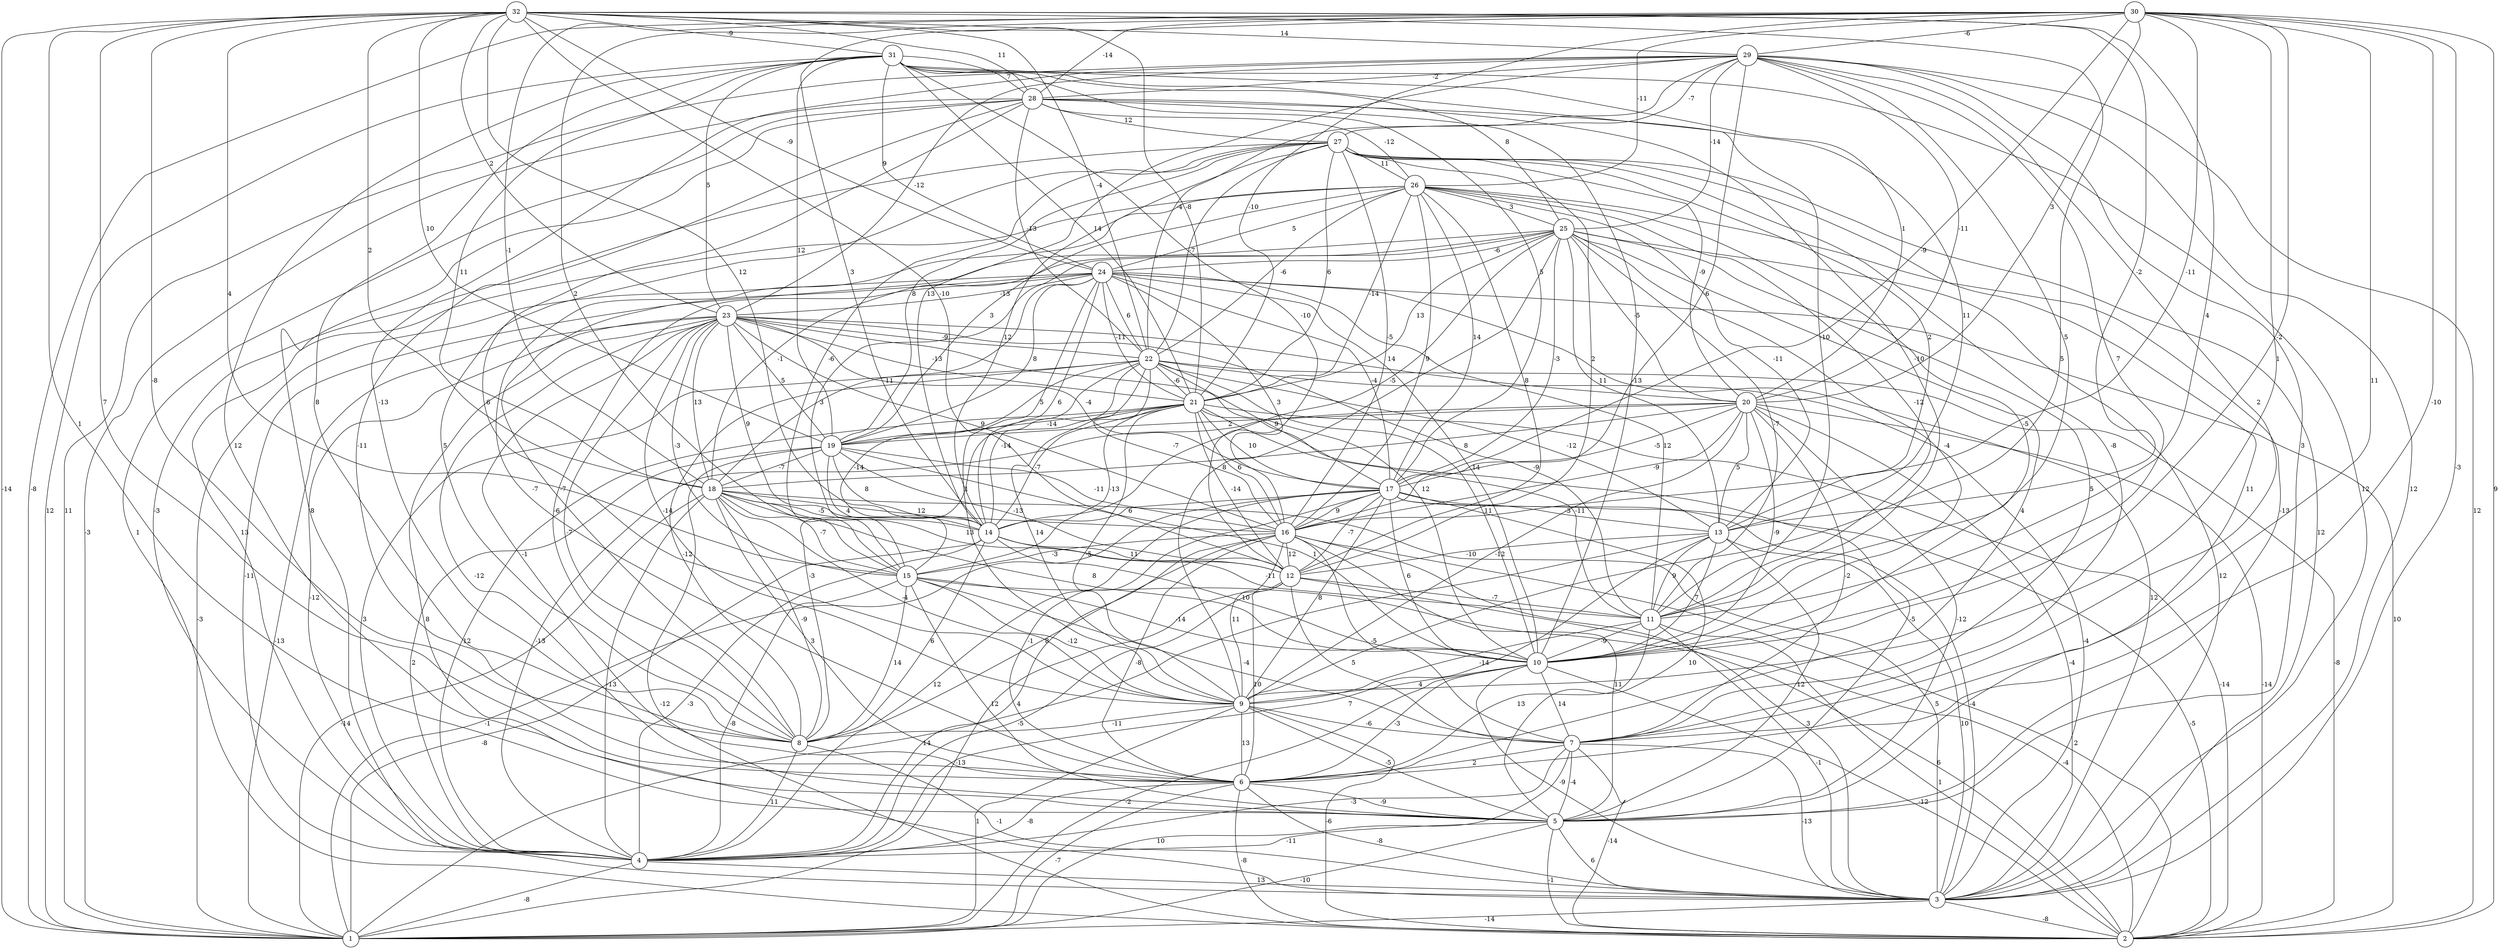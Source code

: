 graph { 
	 fontname="Helvetica,Arial,sans-serif" 
	 node [shape = circle]; 
	 32 -- 1 [label = "-14"];
	 32 -- 5 [label = "1"];
	 32 -- 6 [label = "7"];
	 32 -- 8 [label = "-8"];
	 32 -- 9 [label = "5"];
	 32 -- 11 [label = "4"];
	 32 -- 12 [label = "-10"];
	 32 -- 13 [label = "-2"];
	 32 -- 14 [label = "12"];
	 32 -- 15 [label = "4"];
	 32 -- 18 [label = "2"];
	 32 -- 19 [label = "10"];
	 32 -- 21 [label = "-8"];
	 32 -- 22 [label = "-4"];
	 32 -- 23 [label = "2"];
	 32 -- 24 [label = "-9"];
	 32 -- 28 [label = "11"];
	 32 -- 29 [label = "14"];
	 32 -- 31 [label = "-9"];
	 31 -- 1 [label = "12"];
	 31 -- 3 [label = "12"];
	 31 -- 5 [label = "12"];
	 31 -- 8 [label = "8"];
	 31 -- 11 [label = "-10"];
	 31 -- 12 [label = "-10"];
	 31 -- 17 [label = "5"];
	 31 -- 18 [label = "11"];
	 31 -- 19 [label = "12"];
	 31 -- 20 [label = "1"];
	 31 -- 21 [label = "14"];
	 31 -- 23 [label = "5"];
	 31 -- 24 [label = "9"];
	 31 -- 25 [label = "8"];
	 31 -- 28 [label = "7"];
	 30 -- 1 [label = "-8"];
	 30 -- 2 [label = "9"];
	 30 -- 3 [label = "-3"];
	 30 -- 6 [label = "-10"];
	 30 -- 7 [label = "11"];
	 30 -- 9 [label = "1"];
	 30 -- 10 [label = "-2"];
	 30 -- 14 [label = "3"];
	 30 -- 15 [label = "2"];
	 30 -- 16 [label = "-11"];
	 30 -- 17 [label = "-9"];
	 30 -- 18 [label = "-1"];
	 30 -- 20 [label = "3"];
	 30 -- 21 [label = "-10"];
	 30 -- 26 [label = "-11"];
	 30 -- 28 [label = "-14"];
	 30 -- 29 [label = "-6"];
	 29 -- 1 [label = "11"];
	 29 -- 2 [label = "12"];
	 29 -- 3 [label = "12"];
	 29 -- 5 [label = "3"];
	 29 -- 7 [label = "2"];
	 29 -- 8 [label = "-13"];
	 29 -- 10 [label = "7"];
	 29 -- 11 [label = "5"];
	 29 -- 14 [label = "13"];
	 29 -- 16 [label = "-6"];
	 29 -- 20 [label = "-11"];
	 29 -- 22 [label = "-4"];
	 29 -- 23 [label = "-12"];
	 29 -- 25 [label = "-14"];
	 29 -- 27 [label = "-7"];
	 29 -- 28 [label = "-2"];
	 28 -- 1 [label = "-3"];
	 28 -- 2 [label = "1"];
	 28 -- 3 [label = "8"];
	 28 -- 6 [label = "-11"];
	 28 -- 9 [label = "6"];
	 28 -- 10 [label = "-13"];
	 28 -- 11 [label = "-10"];
	 28 -- 13 [label = "11"];
	 28 -- 22 [label = "-13"];
	 28 -- 26 [label = "-12"];
	 28 -- 27 [label = "12"];
	 27 -- 3 [label = "12"];
	 27 -- 4 [label = "-3"];
	 27 -- 5 [label = "11"];
	 27 -- 7 [label = "-8"];
	 27 -- 8 [label = "5"];
	 27 -- 12 [label = "2"];
	 27 -- 13 [label = "2"];
	 27 -- 14 [label = "12"];
	 27 -- 15 [label = "-6"];
	 27 -- 16 [label = "-5"];
	 27 -- 19 [label = "8"];
	 27 -- 20 [label = "-9"];
	 27 -- 21 [label = "6"];
	 27 -- 22 [label = "-7"];
	 27 -- 26 [label = "11"];
	 26 -- 4 [label = "13"];
	 26 -- 5 [label = "-13"];
	 26 -- 6 [label = "-7"];
	 26 -- 10 [label = "-5"];
	 26 -- 11 [label = "-12"];
	 26 -- 12 [label = "8"];
	 26 -- 13 [label = "-11"];
	 26 -- 16 [label = "9"];
	 26 -- 17 [label = "14"];
	 26 -- 19 [label = "3"];
	 26 -- 21 [label = "-14"];
	 26 -- 22 [label = "-6"];
	 26 -- 24 [label = "5"];
	 26 -- 25 [label = "3"];
	 25 -- 3 [label = "12"];
	 25 -- 6 [label = "4"];
	 25 -- 7 [label = "5"];
	 25 -- 8 [label = "-7"];
	 25 -- 9 [label = "8"];
	 25 -- 10 [label = "-4"];
	 25 -- 11 [label = "-7"];
	 25 -- 13 [label = "11"];
	 25 -- 14 [label = "-5"];
	 25 -- 15 [label = "3"];
	 25 -- 17 [label = "-3"];
	 25 -- 18 [label = "-1"];
	 25 -- 20 [label = "-5"];
	 25 -- 21 [label = "13"];
	 25 -- 24 [label = "-6"];
	 24 -- 1 [label = "-3"];
	 24 -- 2 [label = "10"];
	 24 -- 3 [label = "12"];
	 24 -- 4 [label = "-11"];
	 24 -- 8 [label = "-6"];
	 24 -- 9 [label = "1"];
	 24 -- 10 [label = "14"];
	 24 -- 11 [label = "12"];
	 24 -- 14 [label = "6"];
	 24 -- 16 [label = "3"];
	 24 -- 17 [label = "-4"];
	 24 -- 18 [label = "11"];
	 24 -- 19 [label = "8"];
	 24 -- 21 [label = "-11"];
	 24 -- 22 [label = "6"];
	 24 -- 23 [label = "-13"];
	 23 -- 1 [label = "-13"];
	 23 -- 3 [label = "8"];
	 23 -- 4 [label = "-12"];
	 23 -- 5 [label = "-12"];
	 23 -- 6 [label = "-1"];
	 23 -- 8 [label = "-7"];
	 23 -- 9 [label = "-14"];
	 23 -- 10 [label = "12"];
	 23 -- 11 [label = "-9"];
	 23 -- 14 [label = "9"];
	 23 -- 15 [label = "-3"];
	 23 -- 16 [label = "9"];
	 23 -- 17 [label = "-4"];
	 23 -- 18 [label = "13"];
	 23 -- 19 [label = "5"];
	 23 -- 20 [label = "14"];
	 23 -- 21 [label = "-13"];
	 23 -- 22 [label = "-9"];
	 22 -- 2 [label = "-8"];
	 22 -- 3 [label = "-4"];
	 22 -- 4 [label = "3"];
	 22 -- 8 [label = "-12"];
	 22 -- 9 [label = "14"];
	 22 -- 10 [label = "11"];
	 22 -- 13 [label = "-12"];
	 22 -- 14 [label = "-14"];
	 22 -- 15 [label = "-14"];
	 22 -- 16 [label = "-7"];
	 22 -- 17 [label = "9"];
	 22 -- 19 [label = "5"];
	 22 -- 21 [label = "-6"];
	 21 -- 2 [label = "-14"];
	 21 -- 4 [label = "12"];
	 21 -- 5 [label = "-5"];
	 21 -- 8 [label = "-3"];
	 21 -- 9 [label = "-5"];
	 21 -- 11 [label = "-11"];
	 21 -- 12 [label = "-14"];
	 21 -- 14 [label = "-7"];
	 21 -- 15 [label = "-13"];
	 21 -- 16 [label = "6"];
	 21 -- 17 [label = "10"];
	 21 -- 19 [label = "-14"];
	 20 -- 2 [label = "-14"];
	 20 -- 3 [label = "-4"];
	 20 -- 4 [label = "-13"];
	 20 -- 5 [label = "-12"];
	 20 -- 7 [label = "-2"];
	 20 -- 9 [label = "-12"];
	 20 -- 10 [label = "-9"];
	 20 -- 13 [label = "5"];
	 20 -- 16 [label = "-9"];
	 20 -- 17 [label = "-5"];
	 20 -- 18 [label = "8"];
	 20 -- 19 [label = "2"];
	 19 -- 2 [label = "-12"];
	 19 -- 4 [label = "2"];
	 19 -- 10 [label = "1"];
	 19 -- 12 [label = "-13"];
	 19 -- 14 [label = "8"];
	 19 -- 15 [label = "4"];
	 19 -- 16 [label = "-11"];
	 19 -- 18 [label = "-7"];
	 18 -- 1 [label = "-14"];
	 18 -- 3 [label = "5"];
	 18 -- 4 [label = "-13"];
	 18 -- 6 [label = "3"];
	 18 -- 8 [label = "-9"];
	 18 -- 9 [label = "-4"];
	 18 -- 10 [label = "8"];
	 18 -- 12 [label = "13"];
	 18 -- 14 [label = "-5"];
	 18 -- 15 [label = "-7"];
	 18 -- 16 [label = "12"];
	 17 -- 1 [label = "-1"];
	 17 -- 2 [label = "-5"];
	 17 -- 3 [label = "-4"];
	 17 -- 4 [label = "12"];
	 17 -- 5 [label = "10"];
	 17 -- 6 [label = "-1"];
	 17 -- 9 [label = "8"];
	 17 -- 10 [label = "6"];
	 17 -- 12 [label = "-7"];
	 17 -- 13 [label = "-3"];
	 17 -- 14 [label = "6"];
	 17 -- 16 [label = "9"];
	 16 -- 2 [label = "2"];
	 16 -- 3 [label = "3"];
	 16 -- 4 [label = "4"];
	 16 -- 5 [label = "11"];
	 16 -- 6 [label = "-8"];
	 16 -- 7 [label = "-5"];
	 16 -- 8 [label = "8"];
	 16 -- 9 [label = "11"];
	 16 -- 12 [label = "12"];
	 16 -- 15 [label = "-3"];
	 15 -- 2 [label = "6"];
	 15 -- 4 [label = "-8"];
	 15 -- 5 [label = "12"];
	 15 -- 7 [label = "-4"];
	 15 -- 8 [label = "14"];
	 15 -- 9 [label = "-12"];
	 15 -- 10 [label = "-14"];
	 14 -- 1 [label = "-8"];
	 14 -- 4 [label = "-3"];
	 14 -- 8 [label = "6"];
	 14 -- 10 [label = "10"];
	 14 -- 11 [label = "-11"];
	 14 -- 12 [label = "11"];
	 13 -- 1 [label = "14"];
	 13 -- 3 [label = "10"];
	 13 -- 4 [label = "7"];
	 13 -- 5 [label = "12"];
	 13 -- 10 [label = "7"];
	 13 -- 11 [label = "9"];
	 13 -- 12 [label = "-10"];
	 12 -- 1 [label = "-13"];
	 12 -- 2 [label = "-4"];
	 12 -- 4 [label = "-5"];
	 12 -- 6 [label = "10"];
	 12 -- 7 [label = "5"];
	 12 -- 11 [label = "-7"];
	 11 -- 2 [label = "1"];
	 11 -- 3 [label = "-1"];
	 11 -- 6 [label = "13"];
	 11 -- 9 [label = "-14"];
	 11 -- 10 [label = "-9"];
	 10 -- 1 [label = "-2"];
	 10 -- 2 [label = "-12"];
	 10 -- 3 [label = "-9"];
	 10 -- 6 [label = "-3"];
	 10 -- 7 [label = "14"];
	 10 -- 9 [label = "4"];
	 9 -- 1 [label = "1"];
	 9 -- 2 [label = "-6"];
	 9 -- 5 [label = "-5"];
	 9 -- 6 [label = "13"];
	 9 -- 7 [label = "-6"];
	 9 -- 8 [label = "-11"];
	 8 -- 3 [label = "-1"];
	 8 -- 4 [label = "11"];
	 7 -- 1 [label = "10"];
	 7 -- 2 [label = "-14"];
	 7 -- 3 [label = "-13"];
	 7 -- 4 [label = "-3"];
	 7 -- 5 [label = "-4"];
	 7 -- 6 [label = "2"];
	 6 -- 1 [label = "-7"];
	 6 -- 2 [label = "-8"];
	 6 -- 3 [label = "-8"];
	 6 -- 4 [label = "-8"];
	 6 -- 5 [label = "-9"];
	 5 -- 1 [label = "-10"];
	 5 -- 2 [label = "-1"];
	 5 -- 3 [label = "6"];
	 5 -- 4 [label = "-11"];
	 4 -- 1 [label = "-8"];
	 4 -- 3 [label = "13"];
	 3 -- 1 [label = "-14"];
	 3 -- 2 [label = "-8"];
	 1;
	 2;
	 3;
	 4;
	 5;
	 6;
	 7;
	 8;
	 9;
	 10;
	 11;
	 12;
	 13;
	 14;
	 15;
	 16;
	 17;
	 18;
	 19;
	 20;
	 21;
	 22;
	 23;
	 24;
	 25;
	 26;
	 27;
	 28;
	 29;
	 30;
	 31;
	 32;
}

